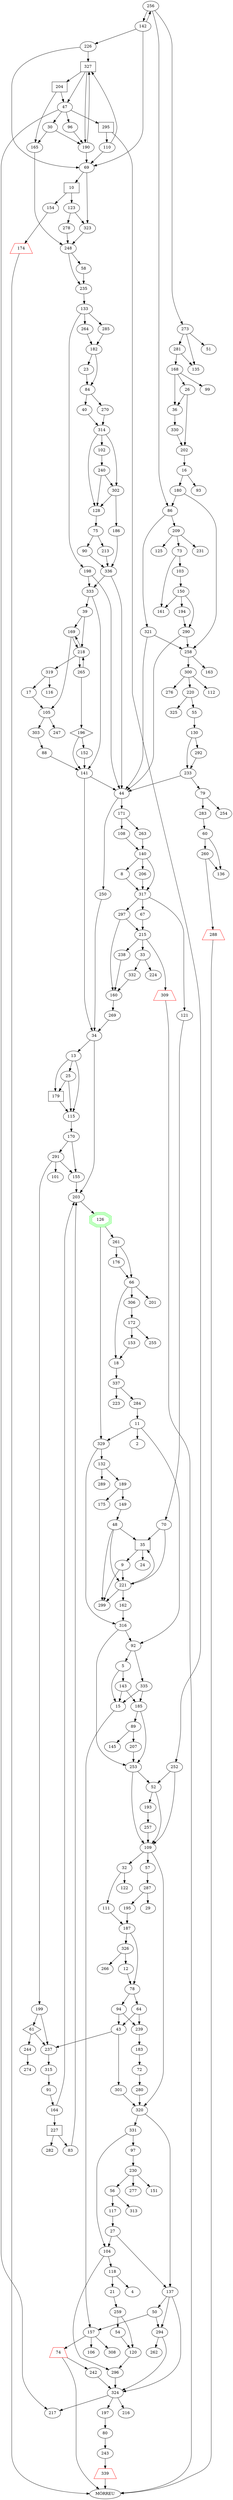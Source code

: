 strict digraph{
327 [shape=box]
227 [shape=box]
204 [shape=box]
295 [shape=box]
10 [shape=box]
196 [shape=diamond]
61 [shape=diamond]
35 [shape=box]
179 [shape=box]
309  [shape=trapezium, color=red]
174  [shape=trapezium, color=red]
339  [shape=trapezium, color=red]
288  [shape=trapezium, color=red]
74   [shape=trapezium, color=red]
256 -> 142
256 -> 86
256 -> 273
142 -> 69
142 -> 256
69 -> 10
69 -> 323
323 -> 248
248 -> 235
248 -> 58
235 -> 133
133 -> 285
133 -> 264
133 -> 198
285 -> 182
182 -> 23
182 -> 84
69 -> 323
323 -> 248
10 -> 123
10 -> 154
123 -> 278
123 -> 323
278 -> 248
84 -> 270
84 -> 40
40 -> 314
314 -> 302
314 -> 102
314 -> 128
302 -> 128
302 -> 186
128 -> 75
75 -> 90
75 -> 213
90 -> 336
336 -> 44
336 -> 333
333 -> 39
333 -> 141
39 -> 169
39 -> 218
169 -> 105
169 -> 218
105 -> 303 
105 -> 247
303 -> 88
88 -> 141
141 -> 44
141 -> 34
44 -> 171
44 -> 250
171 -> 263
171 -> 108
263 -> 140
140 -> 8
140 -> 317
140 -> 206
8 -> 317
317 -> 67
317 -> 297
317 -> 121
67 -> 215
215 -> 33
215 -> 238
215 -> 309
33 -> 332
33 -> 224
332 -> 160
160 -> 269
269 -> 34
34 -> 203
34 -> 13
203 -> 126
126 -> 329
126 -> 261
329 -> 316
329 -> 132
316 -> 253
316 -> 92
253 -> 52
253 -> 109
52 -> 109
52 -> 193
109 -> 32
109 -> 320
109 -> 57
32 -> 111
32 -> 122
111 -> 187
187 -> 326
187 -> 78
326 -> 12 
326 -> 266
12 -> 78
78 -> 64
78 -> 94
64 -> 43
64 -> 239
43 -> 301
43 -> 237
301 -> 320
320 -> 137
320 -> 331
137 -> 50
137 -> 294
137 -> 324
50 -> 294
50 -> 157
294 -> 324
294 -> 262
324 -> 217
324 -> 197
197 -> 80
80 -> 243
243 -> 339
86 -> 209
86 -> 321
209 -> 73
209 -> 231
209 -> 125
73 -> 103
73 -> 161
103 -> 150
150 -> 194
150 -> 161
150 -> 290
194 -> 290
290 -> 258
290 -> 44
258 -> 300
258 -> 163
300 -> 112
300 -> 276
300 -> 220
220 -> 55
220 -> 325
55 -> 130
130 -> 292
130 -> 233
292 -> 233
233 -> 79
233 -> 44
79 -> 283
79 -> 254
283 -> 60
60 -> 260
60 -> 136
260 -> 288
260 -> 136
88 -> 141
141 -> 44
141 -> 34
44 -> 250
44 -> 171
250 -> 34
34 -> 203
34 -> 13
203 -> 126
126 -> 329
126 -> 261
329 -> 132
329 -> 316
132 -> 289
132 -> 189
189 -> 175 
189 -> 149
149 -> 48
48 -> 299
48 -> 35
48 -> 221
221 -> 162
221 -> 35
221 -> 299
162 -> 316
316 -> 92
316 -> 253
92 -> 5
92 -> 335
5 -> 143
5 -> 15
143 -> 15
143 -> 185
15 -> 157
157 -> 74
157 -> 106
157 -> 308
74 -> 242 
242 -> 324
324 -> 197
142 -> 69
142 -> 226
69 -> 10
69 -> 323
10 -> 154
10 -> 123
154 -> 174
324 -> 197
142 -> 69
142 -> 226
69 -> 10
69 -> 323
10 -> 154
10 -> 123
154 -> 174
142 -> 226
142 -> 69
226 -> 327
226 -> 69
327 -> 204
327 -> 190
327 -> 47
204 -> 165
204 -> 47
165 -> 248
248 -> 58
248 -> 235
58 -> 235
235 -> 133
133 -> 264
133 -> 198
133 -> 285
264 -> 182
182 -> 23
182 -> 84
23 -> 84
84 -> 270
84 -> 40
270 -> 314
314 -> 102
314 -> 128
314 -> 302
102 -> 240
240 -> 128
240 -> 302
128 -> 75
75 -> 213
75 -> 90
213 -> 336
336 -> 333
333 -> 39
333 -> 141
39 -> 218
39 -> 169
218 -> 319
218 -> 265
218 -> 169
319 -> 17
319 -> 116
17 -> 105
105 -> 303
105 -> 247
273 -> 281
273 -> 51
273 -> 135
281 -> 168
281 -> 135
168 -> 26
168 -> 99
168 -> 36
26 -> 36
26 -> 202
36 -> 330
330 -> 202
202 -> 16
16 -> 180
16 -> 93
180 -> 86
180 -> 258
86 -> 321
86 -> 209
321 -> 44
321 -> 258
44 -> 250
44 -> 171
250 -> 34
34 -> 13
34 -> 203
13 -> 115
13 -> 25
13 -> 179
115 -> 170
170 -> 155
170 -> 291
155 -> 203
203 -> 126
126 -> 261
126 -> 329
261 -> 176
261 -> 66
176 -> 66
66 -> 306
66 -> 18
66 -> 201
306 -> 172
172 -> 153
172 -> 255
153 -> 18
18 -> 337
337 -> 284
337 -> 223
284 -> 11
11 -> 92
11 -> 329
11 -> 2
92 -> 335
92 -> 5
335 -> 185
335 -> 15
185 -> 89
185 -> 253
89 -> 207
89 -> 145
207 -> 253
253 -> 52
253 -> 109
52 -> 193
52 -> 109
193 -> 257
257 -> 109
109 -> 57
109 -> 320
109 -> 32
57 -> 287
287 -> 195
287 -> 29
195 -> 187
187 -> 78
187 -> 326
78 -> 94
78 -> 64
94 -> 239
94 -> 43
239 -> 183
183 -> 72
72 -> 280
280 -> 320
320 -> 331
320 -> 137
331 -> 97
331 -> 104
97 -> 230
230 -> 56
230 -> 277
230 -> 151
56 -> 117
56 -> 313
117 -> 27
27 -> 104
27 -> 137
104 -> 118
104 -> 296
118 -> 21
118 -> 4
21 -> 259
259 -> 54
259 -> 120
54 -> 120
120 -> 296
296 -> 324
324 -> 216
324 -> 197
197 -> 80
80 -> 243
243 -> 339
157 -> 74
157 -> 106
157 -> 308
190 -> 327
190 -> 69
47 -> 30
47 -> 96
47 -> 217
47 -> 295
30 -> 190
30 -> 165
165 -> 248
309 ->"MÓRREU" 
174 -> "MÓRREU"
339 -> "MÓRREU"
288 -> "MÓRREU"
74 -> "MÓRREU"
126 [shape=tripleoctagon, color=green]
83 -> 203
227 -> 282
227 -> 83
164 -> 203
164 -> 227
91 -> 164
315 -> 91
237 -> 315
244 -> 274
61 -> 244
61 -> 237
199 -> 61
199 -> 237
291 -> 101
291 -> 199
291 -> 155
179 -> 115
25 -> 115
25 -> 179
35 -> 24
35 -> 9
9 -> 221
9 -> 299
238 -> 160 
70 -> 35
70 -> 221
121 -> 70
297 -> 160
297 -> 215
206 -> 317
108 -> 140
152 -> 141
196 -> 141 
196 -> 152 
265 -> 218
265 -> 196
186 -> 336
198 -> 44
198 -> 333
110 -> 327
252 -> 52
252 -> 109
110 -> 69
295 -> 110
295 -> 252
96 -> 190
}
